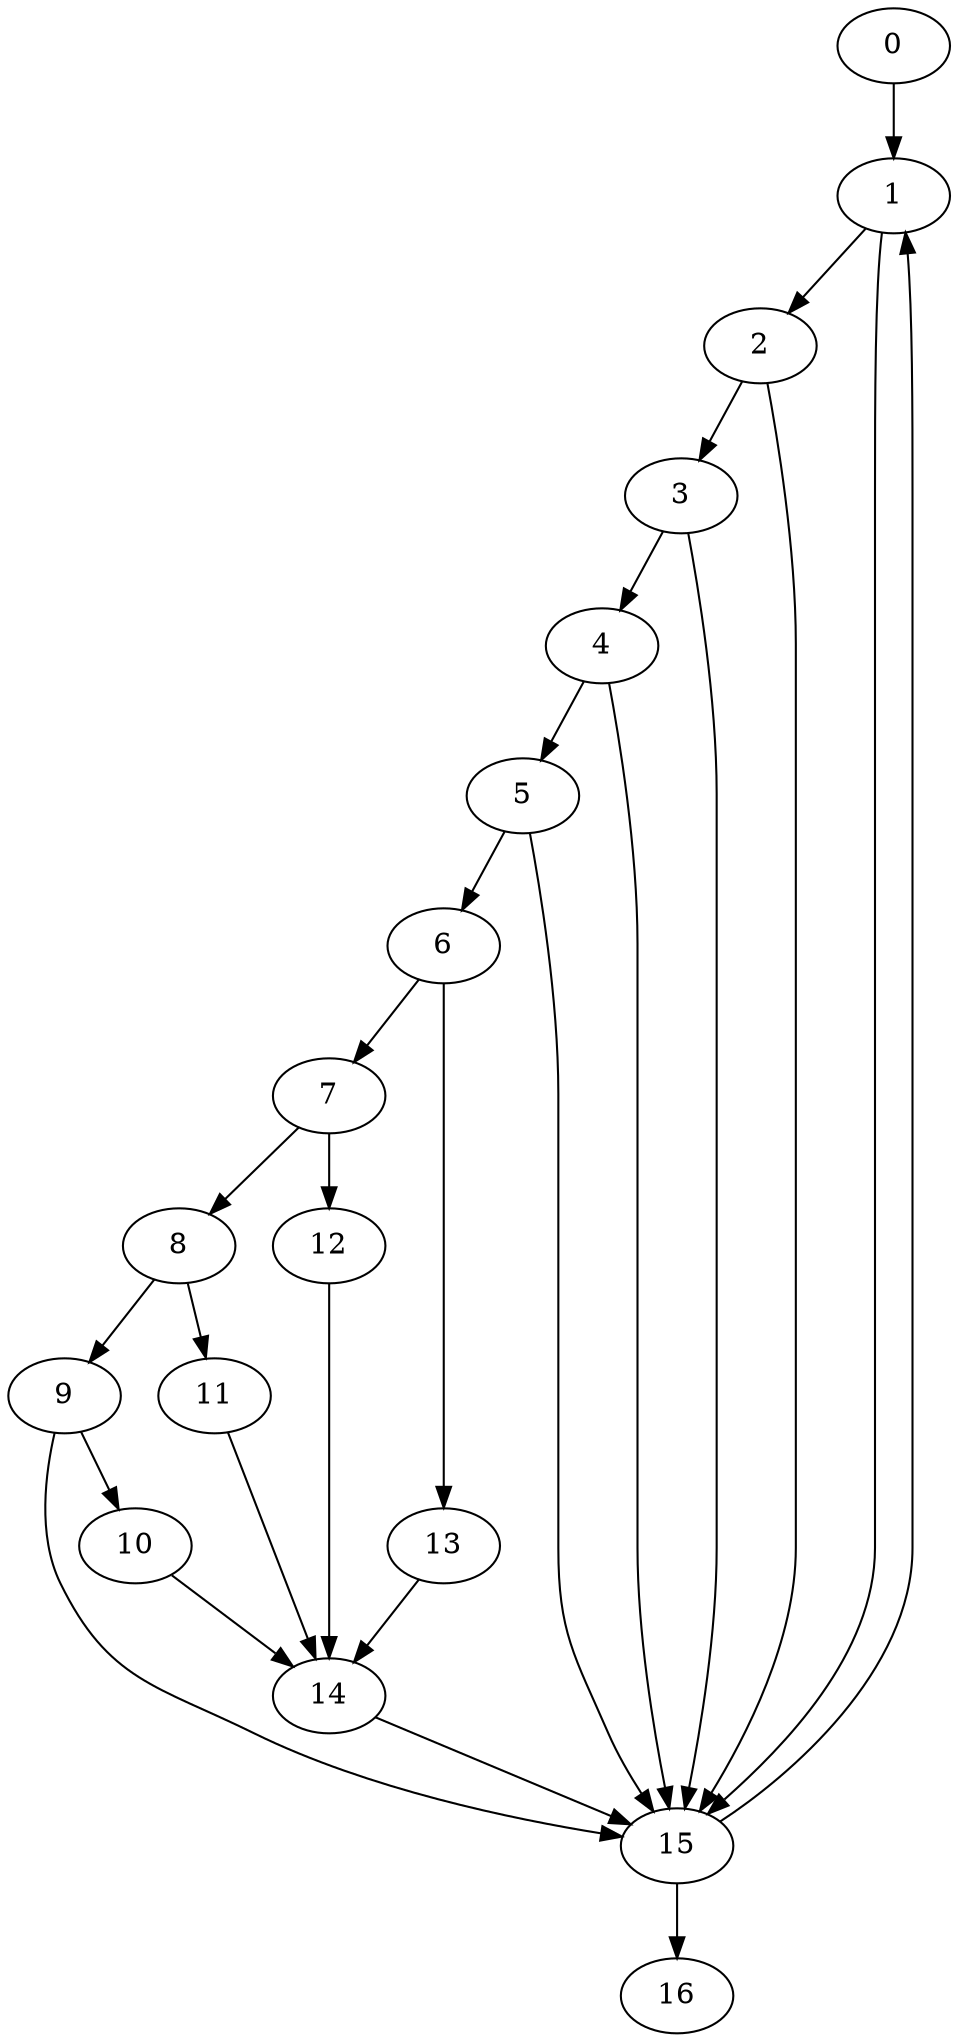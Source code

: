digraph {
	0
	1
	2
	3
	4
	5
	6
	7
	8
	9
	10
	11
	12
	13
	14
	15
	16
	6 -> 13
	10 -> 14
	11 -> 14
	12 -> 14
	13 -> 14
	0 -> 1
	15 -> 1
	9 -> 10
	8 -> 11
	7 -> 12
	1 -> 15
	2 -> 15
	3 -> 15
	4 -> 15
	5 -> 15
	9 -> 15
	14 -> 15
	1 -> 2
	2 -> 3
	4 -> 5
	3 -> 4
	8 -> 9
	15 -> 16
	5 -> 6
	6 -> 7
	7 -> 8
}
